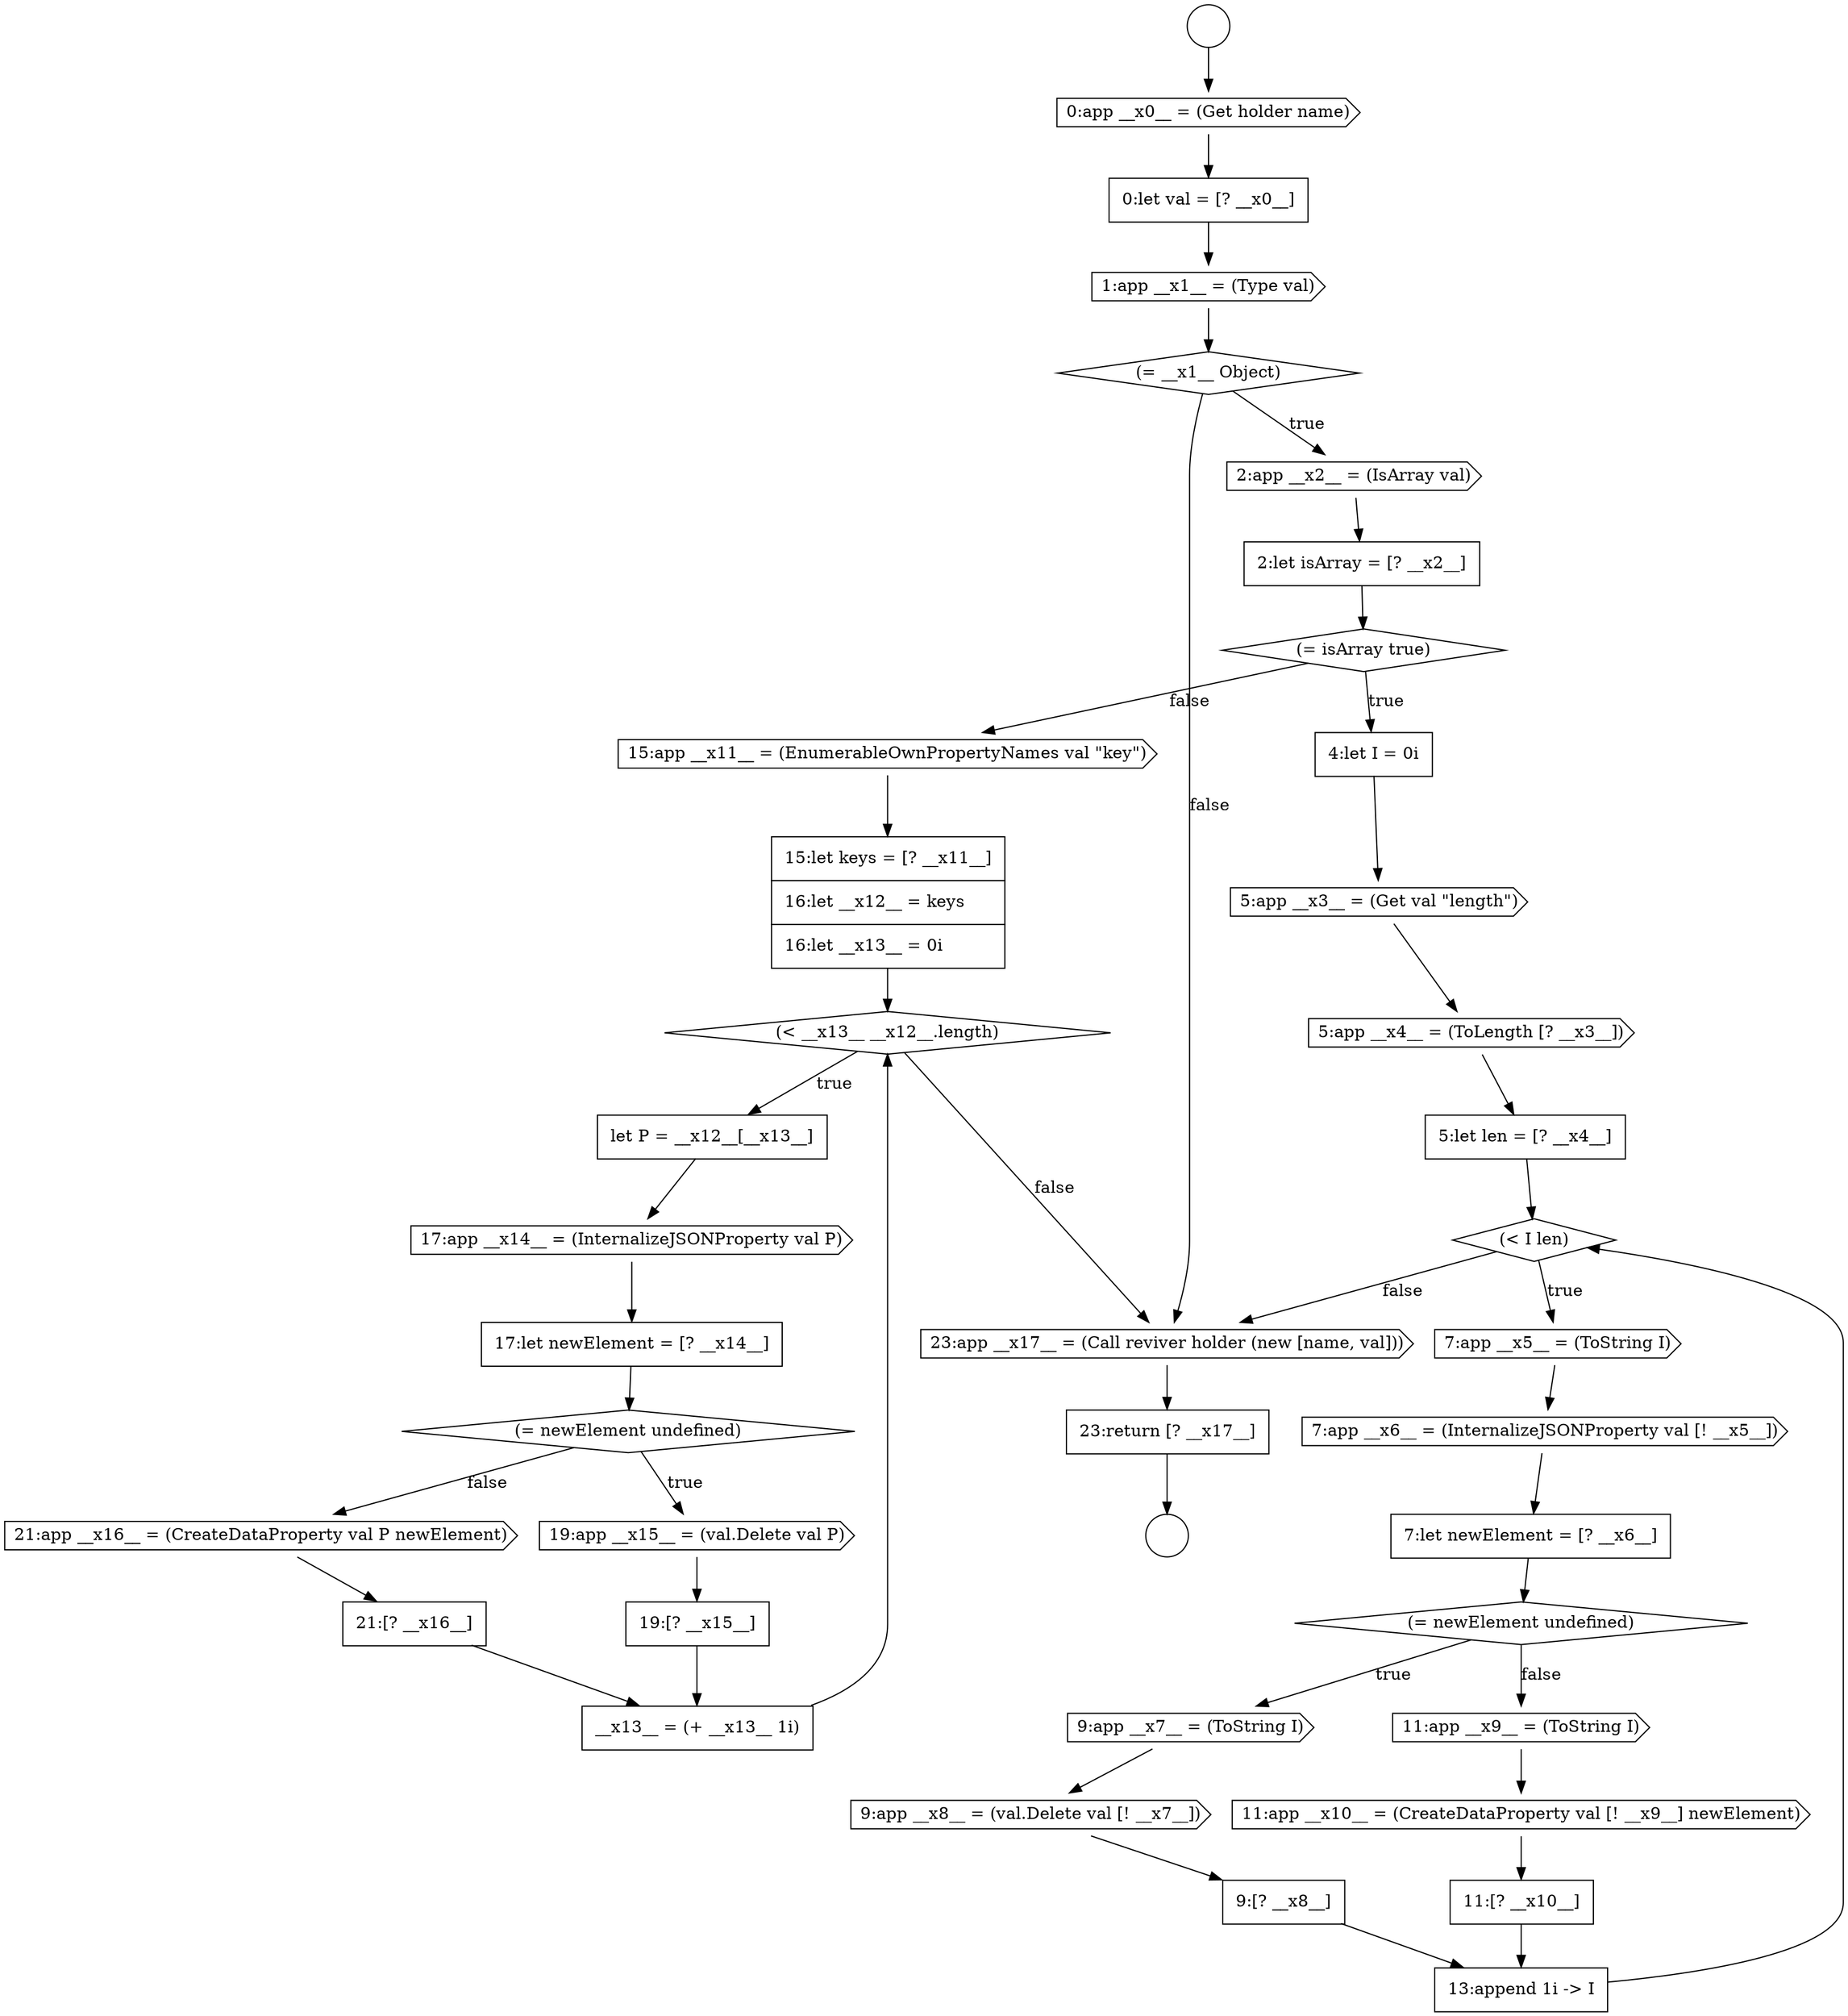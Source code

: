 digraph {
  node16817 [shape=cds, label=<<font color="black">5:app __x3__ = (Get val &quot;length&quot;)</font>> color="black" fillcolor="white" style=filled]
  node16809 [shape=cds, label=<<font color="black">0:app __x0__ = (Get holder name)</font>> color="black" fillcolor="white" style=filled]
  node16840 [shape=none, margin=0, label=<<font color="black">
    <table border="0" cellborder="1" cellspacing="0" cellpadding="10">
      <tr><td align="left">19:[? __x15__]</td></tr>
    </table>
  </font>> color="black" fillcolor="white" style=filled]
  node16829 [shape=cds, label=<<font color="black">11:app __x10__ = (CreateDataProperty val [! __x9__] newElement)</font>> color="black" fillcolor="white" style=filled]
  node16823 [shape=none, margin=0, label=<<font color="black">
    <table border="0" cellborder="1" cellspacing="0" cellpadding="10">
      <tr><td align="left">7:let newElement = [? __x6__]</td></tr>
    </table>
  </font>> color="black" fillcolor="white" style=filled]
  node16811 [shape=cds, label=<<font color="black">1:app __x1__ = (Type val)</font>> color="black" fillcolor="white" style=filled]
  node16808 [shape=circle label=" " color="black" fillcolor="white" style=filled]
  node16836 [shape=cds, label=<<font color="black">17:app __x14__ = (InternalizeJSONProperty val P)</font>> color="black" fillcolor="white" style=filled]
  node16830 [shape=none, margin=0, label=<<font color="black">
    <table border="0" cellborder="1" cellspacing="0" cellpadding="10">
      <tr><td align="left">11:[? __x10__]</td></tr>
    </table>
  </font>> color="black" fillcolor="white" style=filled]
  node16845 [shape=none, margin=0, label=<<font color="black">
    <table border="0" cellborder="1" cellspacing="0" cellpadding="10">
      <tr><td align="left">23:return [? __x17__]</td></tr>
    </table>
  </font>> color="black" fillcolor="white" style=filled]
  node16816 [shape=none, margin=0, label=<<font color="black">
    <table border="0" cellborder="1" cellspacing="0" cellpadding="10">
      <tr><td align="left">4:let I = 0i</td></tr>
    </table>
  </font>> color="black" fillcolor="white" style=filled]
  node16821 [shape=cds, label=<<font color="black">7:app __x5__ = (ToString I)</font>> color="black" fillcolor="white" style=filled]
  node16826 [shape=cds, label=<<font color="black">9:app __x8__ = (val.Delete val [! __x7__])</font>> color="black" fillcolor="white" style=filled]
  node16841 [shape=cds, label=<<font color="black">21:app __x16__ = (CreateDataProperty val P newElement)</font>> color="black" fillcolor="white" style=filled]
  node16818 [shape=cds, label=<<font color="black">5:app __x4__ = (ToLength [? __x3__])</font>> color="black" fillcolor="white" style=filled]
  node16833 [shape=none, margin=0, label=<<font color="black">
    <table border="0" cellborder="1" cellspacing="0" cellpadding="10">
      <tr><td align="left">15:let keys = [? __x11__]</td></tr>
      <tr><td align="left">16:let __x12__ = keys</td></tr>
      <tr><td align="left">16:let __x13__ = 0i</td></tr>
    </table>
  </font>> color="black" fillcolor="white" style=filled]
  node16815 [shape=diamond, label=<<font color="black">(= isArray true)</font>> color="black" fillcolor="white" style=filled]
  node16832 [shape=cds, label=<<font color="black">15:app __x11__ = (EnumerableOwnPropertyNames val &quot;key&quot;)</font>> color="black" fillcolor="white" style=filled]
  node16844 [shape=cds, label=<<font color="black">23:app __x17__ = (Call reviver holder (new [name, val]))</font>> color="black" fillcolor="white" style=filled]
  node16822 [shape=cds, label=<<font color="black">7:app __x6__ = (InternalizeJSONProperty val [! __x5__])</font>> color="black" fillcolor="white" style=filled]
  node16837 [shape=none, margin=0, label=<<font color="black">
    <table border="0" cellborder="1" cellspacing="0" cellpadding="10">
      <tr><td align="left">17:let newElement = [? __x14__]</td></tr>
    </table>
  </font>> color="black" fillcolor="white" style=filled]
  node16812 [shape=diamond, label=<<font color="black">(= __x1__ Object)</font>> color="black" fillcolor="white" style=filled]
  node16825 [shape=cds, label=<<font color="black">9:app __x7__ = (ToString I)</font>> color="black" fillcolor="white" style=filled]
  node16819 [shape=none, margin=0, label=<<font color="black">
    <table border="0" cellborder="1" cellspacing="0" cellpadding="10">
      <tr><td align="left">5:let len = [? __x4__]</td></tr>
    </table>
  </font>> color="black" fillcolor="white" style=filled]
  node16834 [shape=diamond, label=<<font color="black">(&lt; __x13__ __x12__.length)</font>> color="black" fillcolor="white" style=filled]
  node16838 [shape=diamond, label=<<font color="black">(= newElement undefined)</font>> color="black" fillcolor="white" style=filled]
  node16831 [shape=none, margin=0, label=<<font color="black">
    <table border="0" cellborder="1" cellspacing="0" cellpadding="10">
      <tr><td align="left">13:append 1i -&gt; I</td></tr>
    </table>
  </font>> color="black" fillcolor="white" style=filled]
  node16828 [shape=cds, label=<<font color="black">11:app __x9__ = (ToString I)</font>> color="black" fillcolor="white" style=filled]
  node16843 [shape=none, margin=0, label=<<font color="black">
    <table border="0" cellborder="1" cellspacing="0" cellpadding="10">
      <tr><td align="left">__x13__ = (+ __x13__ 1i)</td></tr>
    </table>
  </font>> color="black" fillcolor="white" style=filled]
  node16839 [shape=cds, label=<<font color="black">19:app __x15__ = (val.Delete val P)</font>> color="black" fillcolor="white" style=filled]
  node16824 [shape=diamond, label=<<font color="black">(= newElement undefined)</font>> color="black" fillcolor="white" style=filled]
  node16807 [shape=circle label=" " color="black" fillcolor="white" style=filled]
  node16814 [shape=none, margin=0, label=<<font color="black">
    <table border="0" cellborder="1" cellspacing="0" cellpadding="10">
      <tr><td align="left">2:let isArray = [? __x2__]</td></tr>
    </table>
  </font>> color="black" fillcolor="white" style=filled]
  node16820 [shape=diamond, label=<<font color="black">(&lt; I len)</font>> color="black" fillcolor="white" style=filled]
  node16835 [shape=none, margin=0, label=<<font color="black">
    <table border="0" cellborder="1" cellspacing="0" cellpadding="10">
      <tr><td align="left">let P = __x12__[__x13__]</td></tr>
    </table>
  </font>> color="black" fillcolor="white" style=filled]
  node16813 [shape=cds, label=<<font color="black">2:app __x2__ = (IsArray val)</font>> color="black" fillcolor="white" style=filled]
  node16810 [shape=none, margin=0, label=<<font color="black">
    <table border="0" cellborder="1" cellspacing="0" cellpadding="10">
      <tr><td align="left">0:let val = [? __x0__]</td></tr>
    </table>
  </font>> color="black" fillcolor="white" style=filled]
  node16827 [shape=none, margin=0, label=<<font color="black">
    <table border="0" cellborder="1" cellspacing="0" cellpadding="10">
      <tr><td align="left">9:[? __x8__]</td></tr>
    </table>
  </font>> color="black" fillcolor="white" style=filled]
  node16842 [shape=none, margin=0, label=<<font color="black">
    <table border="0" cellborder="1" cellspacing="0" cellpadding="10">
      <tr><td align="left">21:[? __x16__]</td></tr>
    </table>
  </font>> color="black" fillcolor="white" style=filled]
  node16809 -> node16810 [ color="black"]
  node16818 -> node16819 [ color="black"]
  node16840 -> node16843 [ color="black"]
  node16811 -> node16812 [ color="black"]
  node16813 -> node16814 [ color="black"]
  node16834 -> node16835 [label=<<font color="black">true</font>> color="black"]
  node16834 -> node16844 [label=<<font color="black">false</font>> color="black"]
  node16839 -> node16840 [ color="black"]
  node16817 -> node16818 [ color="black"]
  node16838 -> node16839 [label=<<font color="black">true</font>> color="black"]
  node16838 -> node16841 [label=<<font color="black">false</font>> color="black"]
  node16837 -> node16838 [ color="black"]
  node16842 -> node16843 [ color="black"]
  node16827 -> node16831 [ color="black"]
  node16845 -> node16808 [ color="black"]
  node16824 -> node16825 [label=<<font color="black">true</font>> color="black"]
  node16824 -> node16828 [label=<<font color="black">false</font>> color="black"]
  node16836 -> node16837 [ color="black"]
  node16841 -> node16842 [ color="black"]
  node16816 -> node16817 [ color="black"]
  node16829 -> node16830 [ color="black"]
  node16831 -> node16820 [ color="black"]
  node16844 -> node16845 [ color="black"]
  node16821 -> node16822 [ color="black"]
  node16826 -> node16827 [ color="black"]
  node16823 -> node16824 [ color="black"]
  node16832 -> node16833 [ color="black"]
  node16828 -> node16829 [ color="black"]
  node16822 -> node16823 [ color="black"]
  node16830 -> node16831 [ color="black"]
  node16807 -> node16809 [ color="black"]
  node16812 -> node16813 [label=<<font color="black">true</font>> color="black"]
  node16812 -> node16844 [label=<<font color="black">false</font>> color="black"]
  node16820 -> node16821 [label=<<font color="black">true</font>> color="black"]
  node16820 -> node16844 [label=<<font color="black">false</font>> color="black"]
  node16843 -> node16834 [ color="black"]
  node16819 -> node16820 [ color="black"]
  node16835 -> node16836 [ color="black"]
  node16814 -> node16815 [ color="black"]
  node16815 -> node16816 [label=<<font color="black">true</font>> color="black"]
  node16815 -> node16832 [label=<<font color="black">false</font>> color="black"]
  node16825 -> node16826 [ color="black"]
  node16810 -> node16811 [ color="black"]
  node16833 -> node16834 [ color="black"]
}
